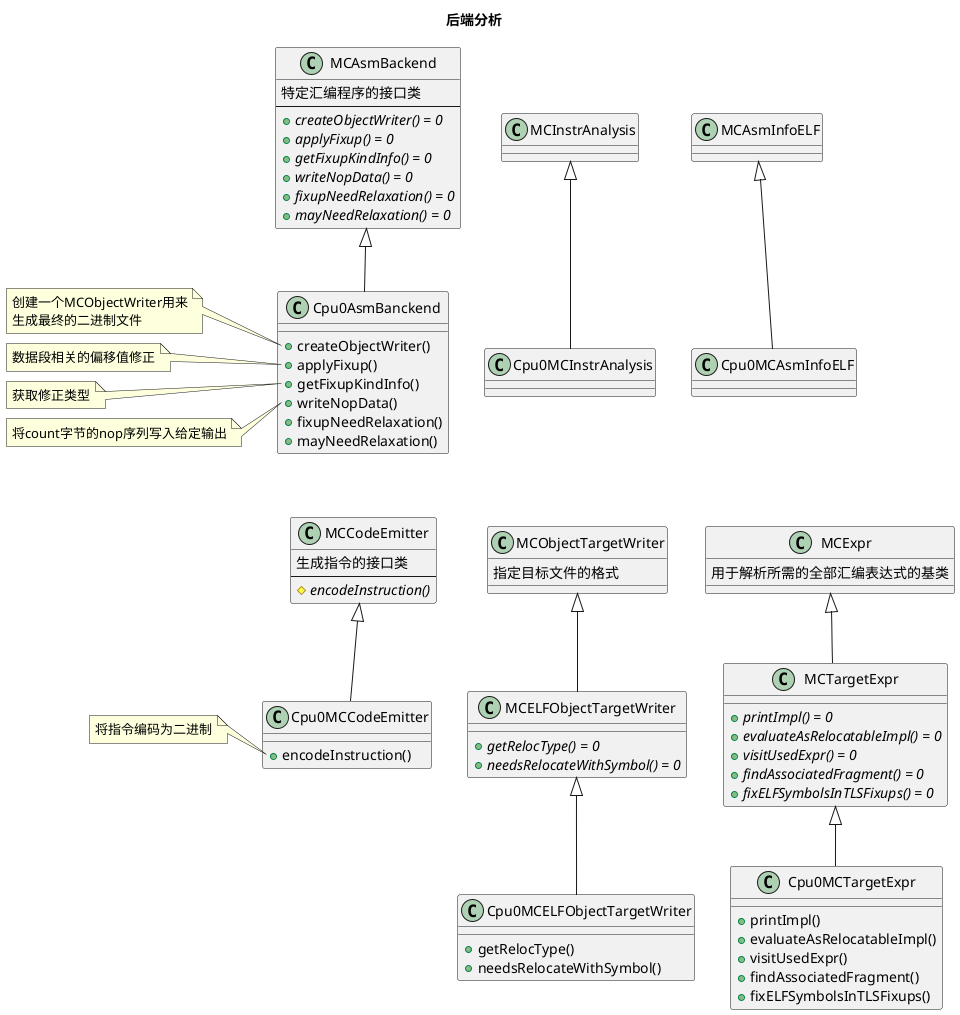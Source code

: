@startuml

title "后端分析"


class MCAsmBackend {
  特定汇编程序的接口类
  --
  {abstract} + createObjectWriter() = 0
  {abstract} + applyFixup() = 0
  {abstract} + getFixupKindInfo() = 0
  {abstract} + writeNopData() = 0
  {abstract} + fixupNeedRelaxation() = 0
  {abstract} + mayNeedRelaxation() = 0
}

class Cpu0AsmBanckend {
  + createObjectWriter()
  + applyFixup()
  + getFixupKindInfo()
  + writeNopData()
  + fixupNeedRelaxation()
  + mayNeedRelaxation()
}

note left of Cpu0AsmBanckend::createObjectWriter
  创建一个MCObjectWriter用来
  生成最终的二进制文件
end note

note left of Cpu0AsmBanckend::applyFixup
  数据段相关的偏移值修正
end note

note left of Cpu0AsmBanckend::getFixupKindInfo
  获取修正类型
end note

note left of Cpu0AsmBanckend::writeNopData
  将count字节的nop序列写入给定输出
end note

' note left of Cpu0AsmBanckend::fixupNeedRelaxation

' end note

' note left of Cpu0AsmBanckend::mayNeedRelaxation

' end note

class MCInstrAnalysis {}
class Cpu0MCInstrAnalysis {}

class MCAsmInfoELF {}
class Cpu0MCAsmInfoELF {}

class MCCodeEmitter {
  生成指令的接口类
  --
  {abstract} # encodeInstruction()
}
class Cpu0MCCodeEmitter {
  + encodeInstruction()
}

note left of Cpu0MCCodeEmitter::encodeInstruction
  将指令编码为二进制
end note

class MCObjectTargetWriter {
  指定目标文件的格式
}

class MCELFObjectTargetWriter {
  {abstract} + getRelocType() = 0
  {abstract} + needsRelocateWithSymbol() = 0
}
class Cpu0MCELFObjectTargetWriter {
  + getRelocType()
  + needsRelocateWithSymbol()
}

class MCExpr {
  用于解析所需的全部汇编表达式的基类
}
class MCTargetExpr {
  {abstract} + printImpl() = 0
  {abstract} + evaluateAsRelocatableImpl() = 0
  {abstract} + visitUsedExpr() = 0
  {abstract} + findAssociatedFragment() = 0
  {abstract} + fixELFSymbolsInTLSFixups() = 0
}
class Cpu0MCTargetExpr {
  + printImpl()
  + evaluateAsRelocatableImpl()
  + visitUsedExpr()
  + findAssociatedFragment()
  + fixELFSymbolsInTLSFixups()
}

' 类关系
MCAsmBackend                <|--          Cpu0AsmBanckend

MCInstrAnalysis             <|--          Cpu0MCInstrAnalysis

MCCodeEmitter               <|--          Cpu0MCCodeEmitter

MCAsmInfoELF                <|--          Cpu0MCAsmInfoELF

MCObjectTargetWriter        <|--          MCELFObjectTargetWriter
MCELFObjectTargetWriter     <|--          Cpu0MCELFObjectTargetWriter

MCExpr                      <|--          MCTargetExpr
MCTargetExpr                <|--          Cpu0MCTargetExpr

' 注释
' note "在LLVM编译器中,relaxation指的是在\n指令选择和代码生成阶段,对生成的机器指令\n进行的一种调整,以适应目标机器的具体指令\n集特性和约束;简单来说,就是为了让生成的\n机器代码能够更好地适配目标硬件,\n而对指令进行的微小修改;" as MCAsmBackend_relaxation

' MCAsmBackend_relaxation     .left.            Cpu0AsmBanckend::mayneedRelaxatoin

' 布局
MCAsmBackend            .[hidden]       MCInstrAnalysis
MCInstrAnalysis         .[hidden]       MCAsmInfoELF
Cpu0AsmBanckend         -[hidden]-      MCCodeEmitter
MCCodeEmitter           .[hidden]       MCObjectTargetWriter
MCObjectTargetWriter    .[hidden]       MCExpr

@enduml